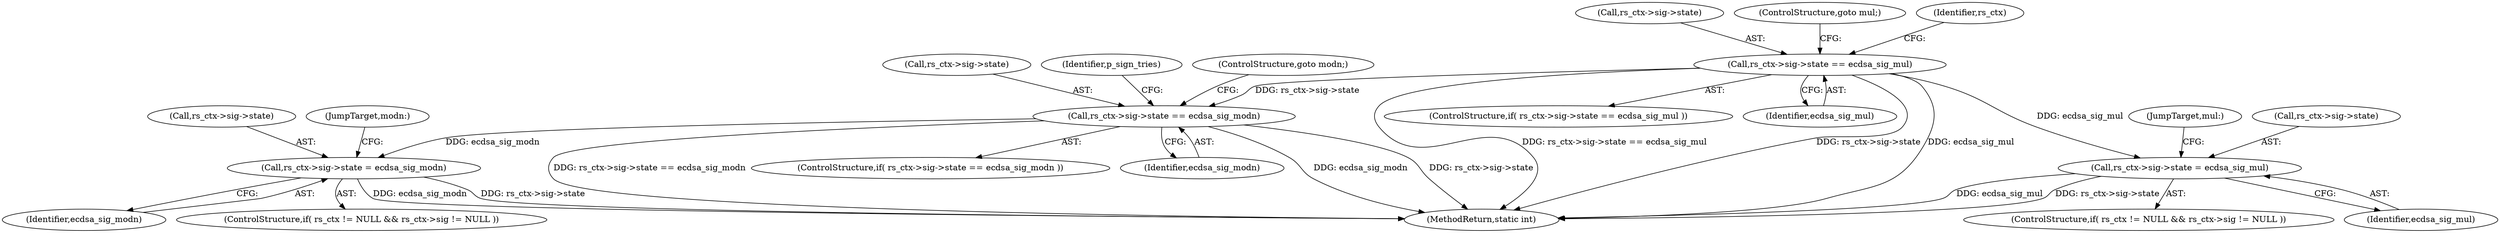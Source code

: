 digraph "0_mbedtls_33f66ba6fd234114aa37f0209dac031bb2870a9b_0@pointer" {
"1000231" [label="(Call,rs_ctx->sig->state == ecdsa_sig_mul)"];
"1000240" [label="(Call,rs_ctx->sig->state == ecdsa_sig_modn)"];
"1000345" [label="(Call,rs_ctx->sig->state = ecdsa_sig_modn)"];
"1000298" [label="(Call,rs_ctx->sig->state = ecdsa_sig_mul)"];
"1000345" [label="(Call,rs_ctx->sig->state = ecdsa_sig_modn)"];
"1000241" [label="(Call,rs_ctx->sig->state)"];
"1000346" [label="(Call,rs_ctx->sig->state)"];
"1000230" [label="(ControlStructure,if( rs_ctx->sig->state == ecdsa_sig_mul ))"];
"1000305" [label="(JumpTarget,mul:)"];
"1000352" [label="(JumpTarget,modn:)"];
"1000239" [label="(ControlStructure,if( rs_ctx->sig->state == ecdsa_sig_modn ))"];
"1000231" [label="(Call,rs_ctx->sig->state == ecdsa_sig_mul)"];
"1000232" [label="(Call,rs_ctx->sig->state)"];
"1000335" [label="(ControlStructure,if( rs_ctx != NULL && rs_ctx->sig != NULL ))"];
"1000299" [label="(Call,rs_ctx->sig->state)"];
"1000298" [label="(Call,rs_ctx->sig->state = ecdsa_sig_mul)"];
"1000351" [label="(Identifier,ecdsa_sig_modn)"];
"1000238" [label="(ControlStructure,goto mul;)"];
"1000304" [label="(Identifier,ecdsa_sig_mul)"];
"1000454" [label="(MethodReturn,static int)"];
"1000237" [label="(Identifier,ecdsa_sig_mul)"];
"1000250" [label="(Identifier,p_sign_tries)"];
"1000246" [label="(Identifier,ecdsa_sig_modn)"];
"1000243" [label="(Identifier,rs_ctx)"];
"1000240" [label="(Call,rs_ctx->sig->state == ecdsa_sig_modn)"];
"1000247" [label="(ControlStructure,goto modn;)"];
"1000288" [label="(ControlStructure,if( rs_ctx != NULL && rs_ctx->sig != NULL ))"];
"1000231" -> "1000230"  [label="AST: "];
"1000231" -> "1000237"  [label="CFG: "];
"1000232" -> "1000231"  [label="AST: "];
"1000237" -> "1000231"  [label="AST: "];
"1000238" -> "1000231"  [label="CFG: "];
"1000243" -> "1000231"  [label="CFG: "];
"1000231" -> "1000454"  [label="DDG: ecdsa_sig_mul"];
"1000231" -> "1000454"  [label="DDG: rs_ctx->sig->state == ecdsa_sig_mul"];
"1000231" -> "1000454"  [label="DDG: rs_ctx->sig->state"];
"1000231" -> "1000240"  [label="DDG: rs_ctx->sig->state"];
"1000231" -> "1000298"  [label="DDG: ecdsa_sig_mul"];
"1000240" -> "1000239"  [label="AST: "];
"1000240" -> "1000246"  [label="CFG: "];
"1000241" -> "1000240"  [label="AST: "];
"1000246" -> "1000240"  [label="AST: "];
"1000247" -> "1000240"  [label="CFG: "];
"1000250" -> "1000240"  [label="CFG: "];
"1000240" -> "1000454"  [label="DDG: rs_ctx->sig->state == ecdsa_sig_modn"];
"1000240" -> "1000454"  [label="DDG: ecdsa_sig_modn"];
"1000240" -> "1000454"  [label="DDG: rs_ctx->sig->state"];
"1000240" -> "1000345"  [label="DDG: ecdsa_sig_modn"];
"1000345" -> "1000335"  [label="AST: "];
"1000345" -> "1000351"  [label="CFG: "];
"1000346" -> "1000345"  [label="AST: "];
"1000351" -> "1000345"  [label="AST: "];
"1000352" -> "1000345"  [label="CFG: "];
"1000345" -> "1000454"  [label="DDG: ecdsa_sig_modn"];
"1000345" -> "1000454"  [label="DDG: rs_ctx->sig->state"];
"1000298" -> "1000288"  [label="AST: "];
"1000298" -> "1000304"  [label="CFG: "];
"1000299" -> "1000298"  [label="AST: "];
"1000304" -> "1000298"  [label="AST: "];
"1000305" -> "1000298"  [label="CFG: "];
"1000298" -> "1000454"  [label="DDG: ecdsa_sig_mul"];
"1000298" -> "1000454"  [label="DDG: rs_ctx->sig->state"];
}
